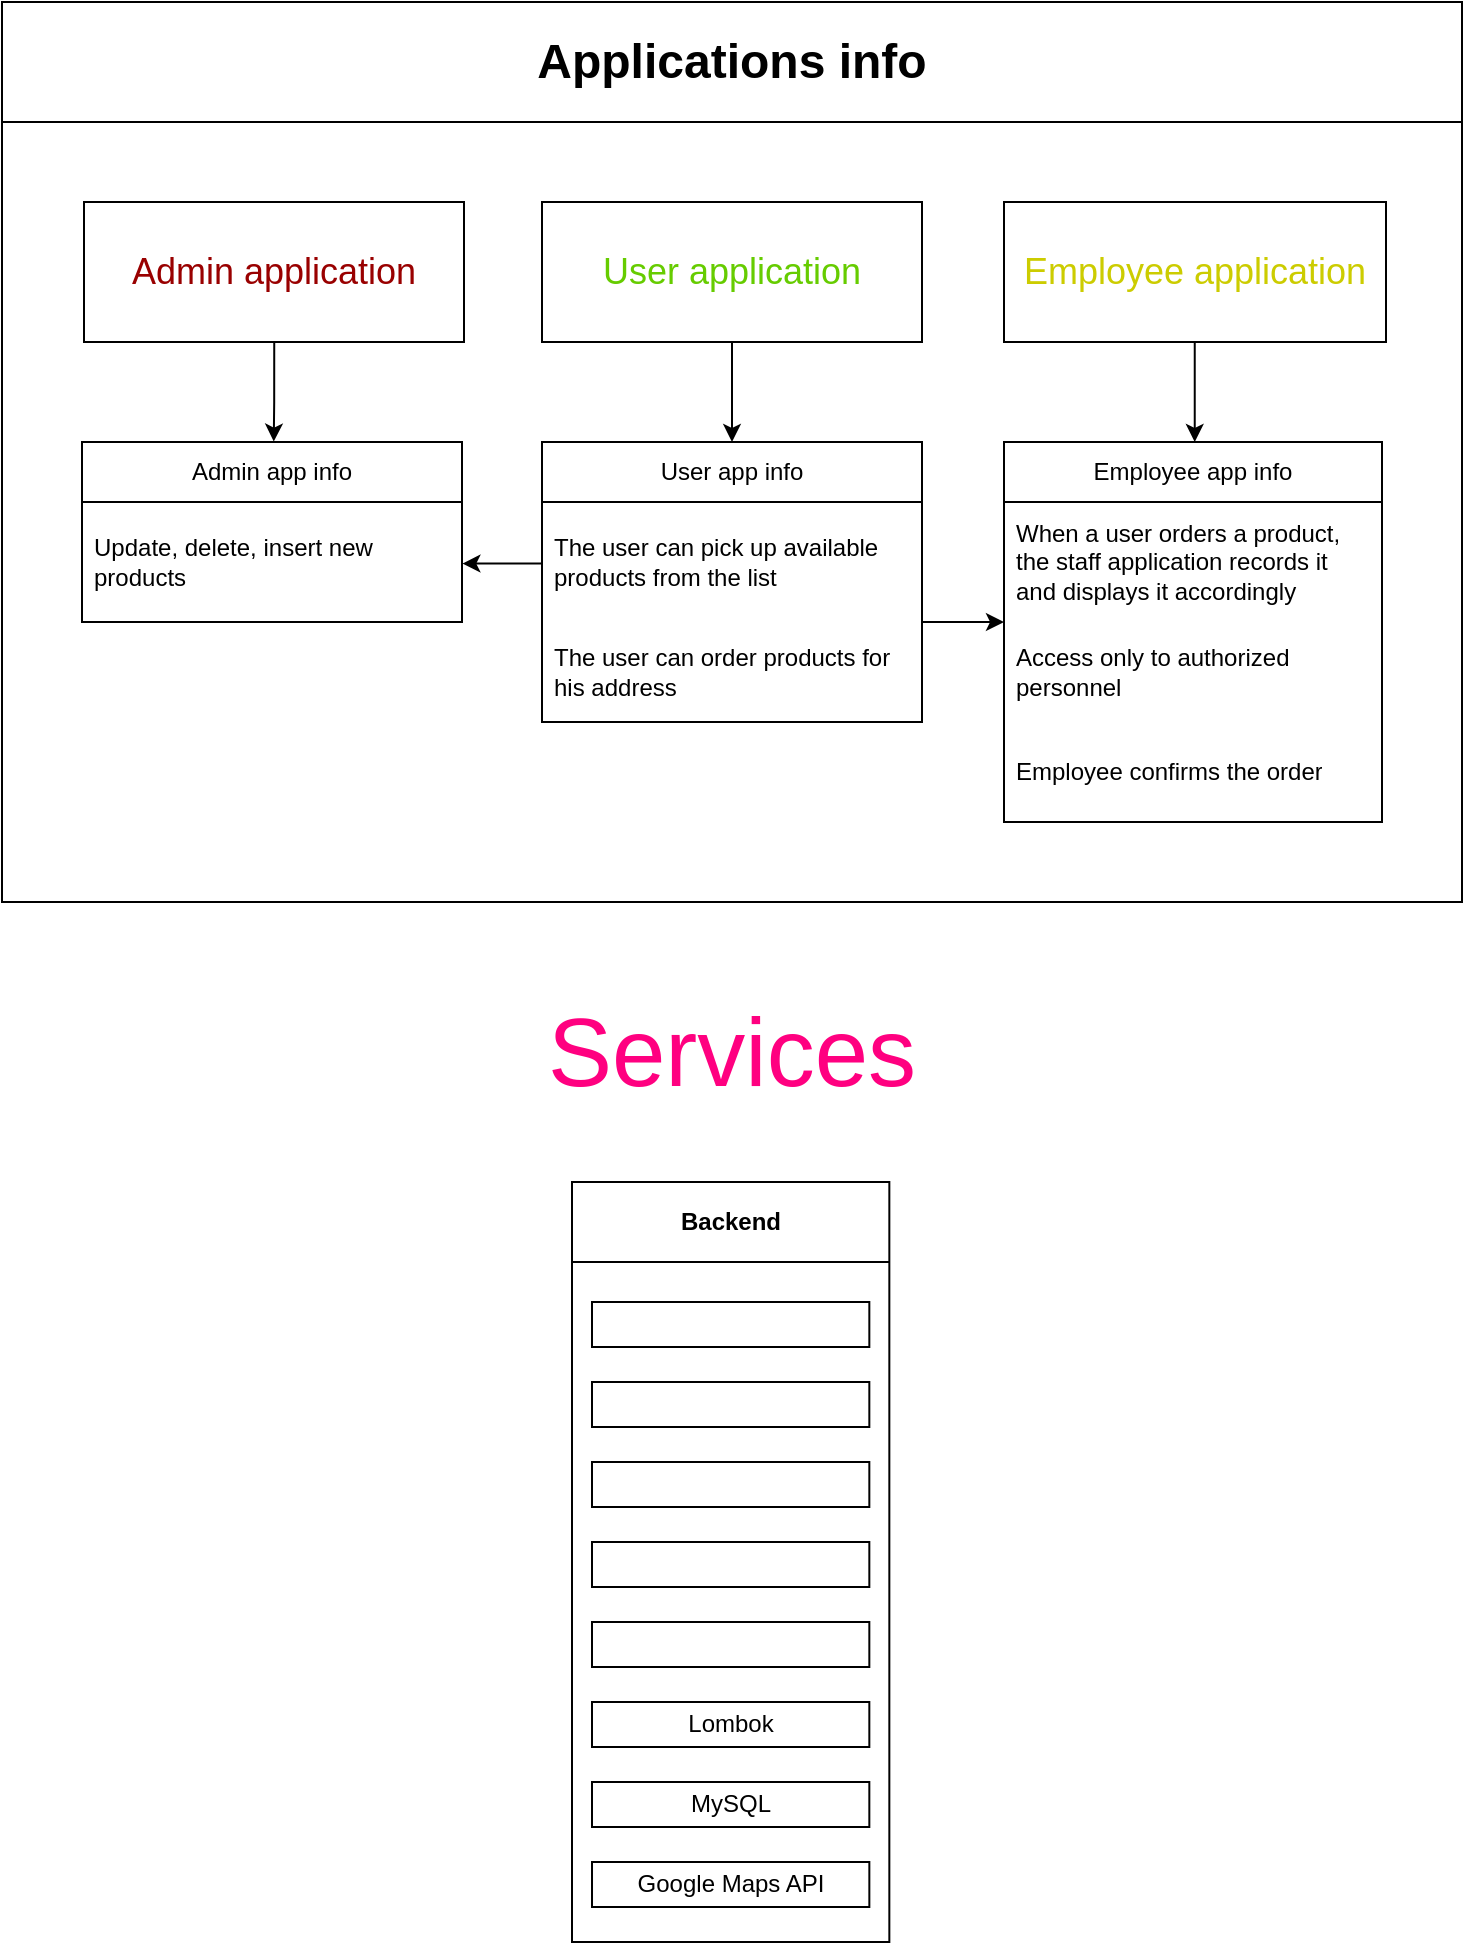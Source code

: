 <mxfile version="20.5.3" type="embed" pages="2"><diagram name="Info" id="hEjKEweEEMgVAlzNVKjG"><mxGraphModel dx="707" dy="410" grid="1" gridSize="10" guides="1" tooltips="1" connect="1" arrows="1" fold="1" page="1" pageScale="1" pageWidth="827" pageHeight="1169" math="0" shadow="0"><root><mxCell id="0"/><mxCell id="1" parent="0"/><mxCell id="G2SO4JVji4VyPr2DQfYR-37" value="&lt;font color=&quot;#ff0080&quot; style=&quot;font-size: 48px;&quot;&gt;Services&lt;/font&gt;" style="text;html=1;strokeColor=none;fillColor=none;align=center;verticalAlign=middle;whiteSpace=wrap;rounded=0;" parent="1" vertex="1"><mxGeometry x="316" y="545" width="196" height="80" as="geometry"/></mxCell><mxCell id="G2SO4JVji4VyPr2DQfYR-31" value="&lt;font style=&quot;font-size: 24px;&quot;&gt;Applications info&lt;/font&gt;" style="swimlane;whiteSpace=wrap;html=1;startSize=60;" parent="1" vertex="1"><mxGeometry x="49" y="60" width="730" height="450" as="geometry"/></mxCell><mxCell id="G2SO4JVji4VyPr2DQfYR-4" value="Admin app info" style="swimlane;fontStyle=0;childLayout=stackLayout;horizontal=1;startSize=30;horizontalStack=0;resizeParent=1;resizeParentMax=0;resizeLast=0;collapsible=1;marginBottom=0;whiteSpace=wrap;html=1;" parent="G2SO4JVji4VyPr2DQfYR-31" vertex="1"><mxGeometry x="40" y="220" width="190" height="90" as="geometry"><mxRectangle x="40" y="180" width="110" height="30" as="alternateBounds"/></mxGeometry></mxCell><mxCell id="G2SO4JVji4VyPr2DQfYR-5" value="Update, delete, insert new products" style="text;strokeColor=none;fillColor=none;align=left;verticalAlign=middle;spacingLeft=4;spacingRight=4;overflow=hidden;points=[[0,0.5],[1,0.5]];portConstraint=eastwest;rotatable=0;whiteSpace=wrap;html=1;" parent="G2SO4JVji4VyPr2DQfYR-4" vertex="1"><mxGeometry y="30" width="190" height="60" as="geometry"/></mxCell><mxCell id="G2SO4JVji4VyPr2DQfYR-17" style="edgeStyle=orthogonalEdgeStyle;rounded=0;orthogonalLoop=1;jettySize=auto;html=1;exitX=0.496;exitY=1.003;exitDx=0;exitDy=0;exitPerimeter=0;" parent="G2SO4JVji4VyPr2DQfYR-31" edge="1"><mxGeometry relative="1" as="geometry"><mxPoint x="136.12" y="170.0" as="sourcePoint"/><mxPoint x="135.885" y="219.79" as="targetPoint"/><Array as="points"><mxPoint x="136" y="200"/><mxPoint x="136" y="200"/></Array></mxGeometry></mxCell><mxCell id="G2SO4JVji4VyPr2DQfYR-10" value="&lt;font style=&quot;font-size: 18px;&quot; color=&quot;#990000&quot;&gt;Admin application&lt;/font&gt;" style="rounded=0;whiteSpace=wrap;html=1;" parent="G2SO4JVji4VyPr2DQfYR-31" vertex="1"><mxGeometry x="41" y="100" width="190" height="70" as="geometry"/></mxCell><mxCell id="G2SO4JVji4VyPr2DQfYR-12" value="User app info" style="swimlane;fontStyle=0;childLayout=stackLayout;horizontal=1;startSize=30;horizontalStack=0;resizeParent=1;resizeParentMax=0;resizeLast=0;collapsible=1;marginBottom=0;whiteSpace=wrap;html=1;" parent="G2SO4JVji4VyPr2DQfYR-31" vertex="1"><mxGeometry x="270" y="220" width="190" height="140" as="geometry"><mxRectangle x="40" y="180" width="110" height="30" as="alternateBounds"/></mxGeometry></mxCell><mxCell id="G2SO4JVji4VyPr2DQfYR-13" value="The user can pick up available products from the list" style="text;strokeColor=none;fillColor=none;align=left;verticalAlign=middle;spacingLeft=4;spacingRight=4;overflow=hidden;points=[[0,0.5],[1,0.5]];portConstraint=eastwest;rotatable=0;whiteSpace=wrap;html=1;" parent="G2SO4JVji4VyPr2DQfYR-12" vertex="1"><mxGeometry y="30" width="190" height="60" as="geometry"/></mxCell><mxCell id="G2SO4JVji4VyPr2DQfYR-14" value="The user can order products for his address" style="text;strokeColor=none;fillColor=none;align=left;verticalAlign=middle;spacingLeft=4;spacingRight=4;overflow=hidden;points=[[0,0.5],[1,0.5]];portConstraint=eastwest;rotatable=0;whiteSpace=wrap;html=1;" parent="G2SO4JVji4VyPr2DQfYR-12" vertex="1"><mxGeometry y="90" width="190" height="50" as="geometry"/></mxCell><mxCell id="G2SO4JVji4VyPr2DQfYR-20" style="edgeStyle=orthogonalEdgeStyle;rounded=0;orthogonalLoop=1;jettySize=auto;html=1;exitX=-0.001;exitY=0.142;exitDx=0;exitDy=0;exitPerimeter=0;" parent="G2SO4JVji4VyPr2DQfYR-31" edge="1"><mxGeometry relative="1" as="geometry"><mxPoint x="270.0" y="280.81" as="sourcePoint"/><mxPoint x="230.19" y="280.0" as="targetPoint"/></mxGeometry></mxCell><mxCell id="G2SO4JVji4VyPr2DQfYR-11" value="&lt;font style=&quot;font-size: 18px;&quot; color=&quot;#66cc00&quot;&gt;User application&lt;/font&gt;" style="rounded=0;whiteSpace=wrap;html=1;" parent="G2SO4JVji4VyPr2DQfYR-31" vertex="1"><mxGeometry x="270" y="100" width="190" height="70" as="geometry"/></mxCell><mxCell id="G2SO4JVji4VyPr2DQfYR-18" style="edgeStyle=orthogonalEdgeStyle;rounded=0;orthogonalLoop=1;jettySize=auto;html=1;" parent="G2SO4JVji4VyPr2DQfYR-31" source="G2SO4JVji4VyPr2DQfYR-11" target="G2SO4JVji4VyPr2DQfYR-12" edge="1"><mxGeometry relative="1" as="geometry"/></mxCell><mxCell id="G2SO4JVji4VyPr2DQfYR-21" value="&lt;font style=&quot;font-size: 18px;&quot; color=&quot;#cccc00&quot;&gt;Employee application&lt;/font&gt;" style="rounded=0;whiteSpace=wrap;html=1;" parent="G2SO4JVji4VyPr2DQfYR-31" vertex="1"><mxGeometry x="501" y="100" width="191" height="70" as="geometry"/></mxCell><mxCell id="G2SO4JVji4VyPr2DQfYR-25" value="Employee app info" style="swimlane;fontStyle=0;childLayout=stackLayout;horizontal=1;startSize=30;horizontalStack=0;resizeParent=1;resizeParentMax=0;resizeLast=0;collapsible=1;marginBottom=0;whiteSpace=wrap;html=1;" parent="G2SO4JVji4VyPr2DQfYR-31" vertex="1"><mxGeometry x="501" y="220" width="189" height="190" as="geometry"><mxRectangle x="40" y="180" width="110" height="30" as="alternateBounds"/></mxGeometry></mxCell><mxCell id="G2SO4JVji4VyPr2DQfYR-26" value="When a user orders a product, the staff application records it and displays it accordingly" style="text;strokeColor=none;fillColor=none;align=left;verticalAlign=middle;spacingLeft=4;spacingRight=4;overflow=hidden;points=[[0,0.5],[1,0.5]];portConstraint=eastwest;rotatable=0;whiteSpace=wrap;html=1;" parent="G2SO4JVji4VyPr2DQfYR-25" vertex="1"><mxGeometry y="30" width="189" height="60" as="geometry"/></mxCell><mxCell id="G2SO4JVji4VyPr2DQfYR-27" value="Access only to authorized personnel" style="text;strokeColor=none;fillColor=none;align=left;verticalAlign=middle;spacingLeft=4;spacingRight=4;overflow=hidden;points=[[0,0.5],[1,0.5]];portConstraint=eastwest;rotatable=0;whiteSpace=wrap;html=1;" parent="G2SO4JVji4VyPr2DQfYR-25" vertex="1"><mxGeometry y="90" width="189" height="50" as="geometry"/></mxCell><mxCell id="G2SO4JVji4VyPr2DQfYR-28" value="Employee confirms the order" style="text;strokeColor=none;fillColor=none;align=left;verticalAlign=middle;spacingLeft=4;spacingRight=4;overflow=hidden;points=[[0,0.5],[1,0.5]];portConstraint=eastwest;rotatable=0;whiteSpace=wrap;html=1;" parent="G2SO4JVji4VyPr2DQfYR-25" vertex="1"><mxGeometry y="140" width="189" height="50" as="geometry"/></mxCell><mxCell id="ZQc-NLTVXJevARz62GkW-3" style="edgeStyle=orthogonalEdgeStyle;rounded=0;orthogonalLoop=1;jettySize=auto;html=1;" parent="G2SO4JVji4VyPr2DQfYR-31" edge="1"><mxGeometry relative="1" as="geometry"><mxPoint x="596.37" y="170" as="sourcePoint"/><mxPoint x="596.37" y="220" as="targetPoint"/></mxGeometry></mxCell><mxCell id="ZQc-NLTVXJevARz62GkW-6" value="" style="edgeStyle=orthogonalEdgeStyle;rounded=0;orthogonalLoop=1;jettySize=auto;html=1;" parent="G2SO4JVji4VyPr2DQfYR-31" edge="1"><mxGeometry relative="1" as="geometry"><mxPoint x="460" y="270.003" as="sourcePoint"/><mxPoint x="501" y="310.003" as="targetPoint"/><Array as="points"><mxPoint x="460" y="310"/></Array></mxGeometry></mxCell><mxCell id="wFu3eIS5IuRUkTCUDjFC-2" value="Backend" style="swimlane;whiteSpace=wrap;html=1;startSize=40;" parent="1" vertex="1"><mxGeometry x="334" y="650" width="158.67" height="380" as="geometry"><mxRectangle x="11.333" y="30" width="90" height="40" as="alternateBounds"/></mxGeometry></mxCell><mxCell id="wFu3eIS5IuRUkTCUDjFC-3" value="&lt;font color=&quot;#ffffff&quot;&gt;Spring Boot&lt;br&gt;&lt;/font&gt;" style="rounded=0;whiteSpace=wrap;html=1;" parent="wFu3eIS5IuRUkTCUDjFC-2" vertex="1"><mxGeometry x="10.0" y="60" width="138.667" height="22.5" as="geometry"/></mxCell><mxCell id="rRqVjKUXsbFs-e0D_KoY-2" value="&lt;font color=&quot;#ffffff&quot;&gt;Spring Core&lt;/font&gt;" style="rounded=0;whiteSpace=wrap;html=1;" parent="wFu3eIS5IuRUkTCUDjFC-2" vertex="1"><mxGeometry x="10.0" y="100" width="138.667" height="22.5" as="geometry"/></mxCell><mxCell id="rRqVjKUXsbFs-e0D_KoY-4" value="&lt;font color=&quot;#ffffff&quot;&gt;Spring Data JPA/JDBC&lt;/font&gt;" style="rounded=0;whiteSpace=wrap;html=1;" parent="wFu3eIS5IuRUkTCUDjFC-2" vertex="1"><mxGeometry x="10.0" y="140" width="138.667" height="22.5" as="geometry"/></mxCell><mxCell id="rRqVjKUXsbFs-e0D_KoY-8" value="&lt;font color=&quot;#ffffff&quot;&gt;Spring REST&lt;/font&gt;" style="rounded=0;whiteSpace=wrap;html=1;" parent="wFu3eIS5IuRUkTCUDjFC-2" vertex="1"><mxGeometry x="10.0" y="180" width="138.667" height="22.5" as="geometry"/></mxCell><mxCell id="rRqVjKUXsbFs-e0D_KoY-3" value="&lt;font color=&quot;#ffffff&quot;&gt;Spring MVC&lt;/font&gt;" style="rounded=0;whiteSpace=wrap;html=1;" parent="wFu3eIS5IuRUkTCUDjFC-2" vertex="1"><mxGeometry x="10.0" y="220" width="138.667" height="22.5" as="geometry"/></mxCell><mxCell id="rRqVjKUXsbFs-e0D_KoY-5" value="Lombok" style="rounded=0;whiteSpace=wrap;html=1;" parent="wFu3eIS5IuRUkTCUDjFC-2" vertex="1"><mxGeometry x="10.0" y="260" width="138.667" height="22.5" as="geometry"/></mxCell><mxCell id="wFu3eIS5IuRUkTCUDjFC-4" value="MySQL" style="rounded=0;whiteSpace=wrap;html=1;" parent="wFu3eIS5IuRUkTCUDjFC-2" vertex="1"><mxGeometry x="10.0" y="300" width="138.667" height="22.5" as="geometry"/></mxCell><mxCell id="rRqVjKUXsbFs-e0D_KoY-7" value="Google Maps API" style="rounded=0;whiteSpace=wrap;html=1;" parent="wFu3eIS5IuRUkTCUDjFC-2" vertex="1"><mxGeometry x="10.003" y="340" width="138.667" height="22.5" as="geometry"/></mxCell></root></mxGraphModel></diagram><diagram id="SeI9p01FO2KbX_U5fRMr" name="Tables"><mxGraphModel dx="707" dy="410" grid="1" gridSize="10" guides="1" tooltips="1" connect="1" arrows="1" fold="1" page="1" pageScale="1" pageWidth="827" pageHeight="1169" math="0" shadow="0"><root><mxCell id="0"/><mxCell id="1" parent="0"/><mxCell id="ihlXEn56C6CoI_n9YMRt-1" value="&lt;font color=&quot;#ff0080&quot; style=&quot;font-size: 48px;&quot;&gt;Tables&lt;/font&gt;" style="text;html=1;strokeColor=none;fillColor=none;align=center;verticalAlign=middle;whiteSpace=wrap;rounded=0;" parent="1" vertex="1"><mxGeometry x="251" y="20" width="326" height="130" as="geometry"/></mxCell><mxCell id="iCw4wHPo8YUdNna28A6i-1" value="- restoraunts" style="swimlane;whiteSpace=wrap;html=1;" parent="1" vertex="1"><mxGeometry x="159" y="170" width="130" height="120" as="geometry"/></mxCell><mxCell id="iCw4wHPo8YUdNna28A6i-2" value="- id" style="text;html=1;strokeColor=none;fillColor=none;align=left;verticalAlign=middle;whiteSpace=wrap;rounded=0;" parent="iCw4wHPo8YUdNna28A6i-1" vertex="1"><mxGeometry x="10" y="30" width="110" height="30" as="geometry"/></mxCell><mxCell id="iCw4wHPo8YUdNna28A6i-3" value="- city" style="text;html=1;strokeColor=none;fillColor=none;align=left;verticalAlign=middle;whiteSpace=wrap;rounded=0;" parent="iCw4wHPo8YUdNna28A6i-1" vertex="1"><mxGeometry x="10" y="60" width="110" height="30" as="geometry"/></mxCell><mxCell id="iCw4wHPo8YUdNna28A6i-4" value="- address" style="text;html=1;strokeColor=none;fillColor=none;align=left;verticalAlign=middle;whiteSpace=wrap;rounded=0;" parent="iCw4wHPo8YUdNna28A6i-1" vertex="1"><mxGeometry x="10" y="90" width="110" height="30" as="geometry"/></mxCell><mxCell id="iCw4wHPo8YUdNna28A6i-38" style="edgeStyle=orthogonalEdgeStyle;rounded=0;orthogonalLoop=1;jettySize=auto;html=1;" parent="1" edge="1"><mxGeometry relative="1" as="geometry"><Array as="points"><mxPoint x="449" y="240"/><mxPoint x="479" y="240"/></Array><mxPoint x="449" y="250" as="sourcePoint"/><mxPoint x="480" y="240" as="targetPoint"/></mxGeometry></mxCell><mxCell id="iCw4wHPo8YUdNna28A6i-5" value="- consumers" style="swimlane;whiteSpace=wrap;html=1;" parent="1" vertex="1"><mxGeometry x="319" y="170" width="130" height="360" as="geometry"/></mxCell><mxCell id="iCw4wHPo8YUdNna28A6i-6" value="- id" style="text;html=1;strokeColor=none;fillColor=none;align=left;verticalAlign=middle;whiteSpace=wrap;rounded=0;" parent="iCw4wHPo8YUdNna28A6i-5" vertex="1"><mxGeometry x="10" y="30" width="110" height="30" as="geometry"/></mxCell><mxCell id="iCw4wHPo8YUdNna28A6i-7" value="- name" style="text;html=1;strokeColor=none;fillColor=none;align=left;verticalAlign=middle;whiteSpace=wrap;rounded=0;" parent="iCw4wHPo8YUdNna28A6i-5" vertex="1"><mxGeometry x="10" y="60" width="110" height="30" as="geometry"/></mxCell><mxCell id="iCw4wHPo8YUdNna28A6i-8" value="- surname" style="text;html=1;strokeColor=none;fillColor=none;align=left;verticalAlign=middle;whiteSpace=wrap;rounded=0;" parent="iCw4wHPo8YUdNna28A6i-5" vertex="1"><mxGeometry x="10" y="90" width="110" height="30" as="geometry"/></mxCell><mxCell id="iCw4wHPo8YUdNna28A6i-9" value="- phone_number" style="text;html=1;strokeColor=none;fillColor=none;align=left;verticalAlign=middle;whiteSpace=wrap;rounded=0;" parent="iCw4wHPo8YUdNna28A6i-5" vertex="1"><mxGeometry x="10" y="120" width="110" height="30" as="geometry"/></mxCell><mxCell id="Kaw6AweRdju-P2IFDpP2-1" value="- email" style="text;html=1;strokeColor=none;fillColor=none;align=left;verticalAlign=middle;whiteSpace=wrap;rounded=0;" parent="iCw4wHPo8YUdNna28A6i-5" vertex="1"><mxGeometry x="10" y="150" width="110" height="30" as="geometry"/></mxCell><mxCell id="Kaw6AweRdju-P2IFDpP2-2" value="- city" style="text;html=1;strokeColor=none;fillColor=none;align=left;verticalAlign=middle;whiteSpace=wrap;rounded=0;" parent="iCw4wHPo8YUdNna28A6i-5" vertex="1"><mxGeometry x="10" y="240" width="110" height="30" as="geometry"/></mxCell><mxCell id="Kaw6AweRdju-P2IFDpP2-12" value="- password" style="text;html=1;strokeColor=none;fillColor=none;align=left;verticalAlign=middle;whiteSpace=wrap;rounded=0;" parent="iCw4wHPo8YUdNna28A6i-5" vertex="1"><mxGeometry x="10" y="180" width="110" height="30" as="geometry"/></mxCell><mxCell id="iCw4wHPo8YUdNna28A6i-10" value="- street" style="text;html=1;strokeColor=none;fillColor=none;align=left;verticalAlign=middle;whiteSpace=wrap;rounded=0;" parent="iCw4wHPo8YUdNna28A6i-5" vertex="1"><mxGeometry x="10" y="270" width="110" height="30" as="geometry"/></mxCell><mxCell id="cVrRgkPKkFyGU74e1Ky4-1" value="- street number" style="text;html=1;strokeColor=none;fillColor=none;align=left;verticalAlign=middle;whiteSpace=wrap;rounded=0;" parent="iCw4wHPo8YUdNna28A6i-5" vertex="1"><mxGeometry x="10" y="300" width="110" height="30" as="geometry"/></mxCell><mxCell id="cVrRgkPKkFyGU74e1Ky4-2" value="- flat number" style="text;html=1;strokeColor=none;fillColor=none;align=left;verticalAlign=middle;whiteSpace=wrap;rounded=0;" parent="iCw4wHPo8YUdNna28A6i-5" vertex="1"><mxGeometry x="10" y="330" width="110" height="30" as="geometry"/></mxCell><mxCell id="rcXD9xm89Njl72WDvGYc-1" value="-&amp;nbsp;confirm_password" style="text;html=1;strokeColor=none;fillColor=none;align=left;verticalAlign=middle;whiteSpace=wrap;rounded=0;" parent="iCw4wHPo8YUdNna28A6i-5" vertex="1"><mxGeometry x="10" y="210" width="110" height="30" as="geometry"/></mxCell><mxCell id="iCw4wHPo8YUdNna28A6i-45" style="edgeStyle=orthogonalEdgeStyle;rounded=0;orthogonalLoop=1;jettySize=auto;html=1;entryX=1;entryY=0.5;entryDx=0;entryDy=0;" parent="1" target="iCw4wHPo8YUdNna28A6i-31" edge="1"><mxGeometry relative="1" as="geometry"><Array as="points"><mxPoint x="669" y="640"/><mxPoint x="669" y="230"/></Array><mxPoint x="289" y="640" as="sourcePoint"/><mxPoint x="609" y="250" as="targetPoint"/></mxGeometry></mxCell><mxCell id="iCw4wHPo8YUdNna28A6i-16" value="- menu_items" style="swimlane;whiteSpace=wrap;html=1;" parent="1" vertex="1"><mxGeometry x="159" y="530" width="130" height="240" as="geometry"/></mxCell><mxCell id="iCw4wHPo8YUdNna28A6i-17" value="- id" style="text;html=1;strokeColor=none;fillColor=none;align=left;verticalAlign=middle;whiteSpace=wrap;rounded=0;" parent="iCw4wHPo8YUdNna28A6i-16" vertex="1"><mxGeometry x="10" y="30" width="110" height="30" as="geometry"/></mxCell><mxCell id="iCw4wHPo8YUdNna28A6i-19" value="- name" style="text;html=1;strokeColor=none;fillColor=none;align=left;verticalAlign=middle;whiteSpace=wrap;rounded=0;" parent="iCw4wHPo8YUdNna28A6i-16" vertex="1"><mxGeometry x="10" y="115" width="110" height="30" as="geometry"/></mxCell><mxCell id="iCw4wHPo8YUdNna28A6i-20" value="- price" style="text;html=1;strokeColor=none;fillColor=none;align=left;verticalAlign=middle;whiteSpace=wrap;rounded=0;" parent="iCw4wHPo8YUdNna28A6i-16" vertex="1"><mxGeometry x="10" y="145" width="110" height="30" as="geometry"/></mxCell><mxCell id="iCw4wHPo8YUdNna28A6i-21" value="- image" style="text;html=1;strokeColor=none;fillColor=none;align=left;verticalAlign=middle;whiteSpace=wrap;rounded=0;" parent="iCw4wHPo8YUdNna28A6i-16" vertex="1"><mxGeometry x="10" y="180" width="110" height="30" as="geometry"/></mxCell><mxCell id="iCw4wHPo8YUdNna28A6i-22" value="- description" style="text;html=1;strokeColor=none;fillColor=none;align=left;verticalAlign=middle;whiteSpace=wrap;rounded=0;" parent="iCw4wHPo8YUdNna28A6i-16" vertex="1"><mxGeometry x="10" y="210" width="110" height="30" as="geometry"/></mxCell><mxCell id="Q8-x7X7gcaOrJ8IFro7e-1" value="- category_id" style="text;html=1;strokeColor=none;fillColor=none;align=left;verticalAlign=middle;whiteSpace=wrap;rounded=0;" parent="iCw4wHPo8YUdNna28A6i-16" vertex="1"><mxGeometry x="10" y="85" width="110" height="30" as="geometry"/></mxCell><mxCell id="GiyIU9uv5oF_byVK5gzH-1" value="- restaurant_id" style="text;html=1;strokeColor=none;fillColor=none;align=left;verticalAlign=middle;whiteSpace=wrap;rounded=0;" parent="iCw4wHPo8YUdNna28A6i-16" vertex="1"><mxGeometry x="10" y="55" width="110" height="30" as="geometry"/></mxCell><mxCell id="iCw4wHPo8YUdNna28A6i-23" value="- orders" style="swimlane;whiteSpace=wrap;html=1;" parent="1" vertex="1"><mxGeometry x="479" y="320" width="130" height="210" as="geometry"/></mxCell><mxCell id="iCw4wHPo8YUdNna28A6i-24" value="- id" style="text;html=1;strokeColor=none;fillColor=none;align=left;verticalAlign=middle;whiteSpace=wrap;rounded=0;" parent="iCw4wHPo8YUdNna28A6i-23" vertex="1"><mxGeometry x="10" y="30" width="110" height="30" as="geometry"/></mxCell><mxCell id="iCw4wHPo8YUdNna28A6i-25" value="- restoraunt_id" style="text;html=1;strokeColor=none;fillColor=none;align=left;verticalAlign=middle;whiteSpace=wrap;rounded=0;" parent="iCw4wHPo8YUdNna28A6i-23" vertex="1"><mxGeometry x="10" y="60" width="110" height="30" as="geometry"/></mxCell><mxCell id="iCw4wHPo8YUdNna28A6i-26" value="- consumer_id" style="text;html=1;strokeColor=none;fillColor=none;align=left;verticalAlign=middle;whiteSpace=wrap;rounded=0;" parent="iCw4wHPo8YUdNna28A6i-23" vertex="1"><mxGeometry x="10" y="90" width="110" height="30" as="geometry"/></mxCell><mxCell id="iCw4wHPo8YUdNna28A6i-27" value="- status" style="text;html=1;strokeColor=none;fillColor=none;align=left;verticalAlign=middle;whiteSpace=wrap;rounded=0;" parent="iCw4wHPo8YUdNna28A6i-23" vertex="1"><mxGeometry x="10" y="150" width="110" height="30" as="geometry"/></mxCell><mxCell id="iCw4wHPo8YUdNna28A6i-29" value="- description" style="text;html=1;strokeColor=none;fillColor=none;align=left;verticalAlign=middle;whiteSpace=wrap;rounded=0;" parent="iCw4wHPo8YUdNna28A6i-23" vertex="1"><mxGeometry x="10" y="180" width="110" height="30" as="geometry"/></mxCell><mxCell id="4BSaUTFNOsPP6t3ZftQu-2" value="- menu_item_id" style="text;html=1;strokeColor=none;fillColor=none;align=left;verticalAlign=middle;whiteSpace=wrap;rounded=0;" parent="iCw4wHPo8YUdNna28A6i-23" vertex="1"><mxGeometry x="10" y="120" width="110" height="30" as="geometry"/></mxCell><mxCell id="iCw4wHPo8YUdNna28A6i-31" value="- carts" style="swimlane;whiteSpace=wrap;html=1;" parent="1" vertex="1"><mxGeometry x="479" y="170" width="130" height="120" as="geometry"/></mxCell><mxCell id="iCw4wHPo8YUdNna28A6i-32" value="- id" style="text;html=1;strokeColor=none;fillColor=none;align=left;verticalAlign=middle;whiteSpace=wrap;rounded=0;" parent="iCw4wHPo8YUdNna28A6i-31" vertex="1"><mxGeometry x="10" y="30" width="110" height="30" as="geometry"/></mxCell><mxCell id="iCw4wHPo8YUdNna28A6i-33" value="- consumer_id" style="text;html=1;strokeColor=none;fillColor=none;align=left;verticalAlign=middle;whiteSpace=wrap;rounded=0;" parent="iCw4wHPo8YUdNna28A6i-31" vertex="1"><mxGeometry x="10" y="60" width="110" height="30" as="geometry"/></mxCell><mxCell id="iCw4wHPo8YUdNna28A6i-34" value="- menu_item_id" style="text;html=1;strokeColor=none;fillColor=none;align=left;verticalAlign=middle;whiteSpace=wrap;rounded=0;" parent="iCw4wHPo8YUdNna28A6i-31" vertex="1"><mxGeometry x="10" y="90" width="110" height="30" as="geometry"/></mxCell><mxCell id="1gLVSzPonPNC4xxEayPo-1" value="- categories" style="swimlane;whiteSpace=wrap;html=1;" parent="1" vertex="1"><mxGeometry x="159" y="350" width="130" height="120" as="geometry"/></mxCell><mxCell id="1gLVSzPonPNC4xxEayPo-2" value="- id" style="text;html=1;strokeColor=none;fillColor=none;align=left;verticalAlign=middle;whiteSpace=wrap;rounded=0;" parent="1gLVSzPonPNC4xxEayPo-1" vertex="1"><mxGeometry x="10" y="30" width="110" height="30" as="geometry"/></mxCell><mxCell id="1gLVSzPonPNC4xxEayPo-3" value="- restaurant_id" style="text;html=1;strokeColor=none;fillColor=none;align=left;verticalAlign=middle;whiteSpace=wrap;rounded=0;" parent="1gLVSzPonPNC4xxEayPo-1" vertex="1"><mxGeometry x="10" y="60" width="110" height="30" as="geometry"/></mxCell><mxCell id="1gLVSzPonPNC4xxEayPo-4" value="- name" style="text;html=1;strokeColor=none;fillColor=none;align=left;verticalAlign=middle;whiteSpace=wrap;rounded=0;" parent="1gLVSzPonPNC4xxEayPo-1" vertex="1"><mxGeometry x="10" y="90" width="110" height="30" as="geometry"/></mxCell><mxCell id="1gLVSzPonPNC4xxEayPo-13" value="" style="edgeStyle=orthogonalEdgeStyle;rounded=0;orthogonalLoop=1;jettySize=auto;html=1;exitX=0.5;exitY=1;exitDx=0;exitDy=0;" parent="1" source="iCw4wHPo8YUdNna28A6i-4" edge="1"><mxGeometry relative="1" as="geometry"><mxPoint x="223.66" y="300" as="sourcePoint"/><mxPoint x="223.66" y="350" as="targetPoint"/></mxGeometry></mxCell><mxCell id="1gLVSzPonPNC4xxEayPo-14" value="" style="edgeStyle=orthogonalEdgeStyle;rounded=0;orthogonalLoop=1;jettySize=auto;html=1;exitX=0.5;exitY=1;exitDx=0;exitDy=0;" parent="1" source="1gLVSzPonPNC4xxEayPo-4" edge="1"><mxGeometry relative="1" as="geometry"><mxPoint x="223.66" y="480" as="sourcePoint"/><mxPoint x="223.66" y="530" as="targetPoint"/></mxGeometry></mxCell><mxCell id="Kaw6AweRdju-P2IFDpP2-14" style="edgeStyle=orthogonalEdgeStyle;rounded=0;orthogonalLoop=1;jettySize=auto;html=1;entryX=0.5;entryY=1;entryDx=0;entryDy=0;" parent="1" target="iCw4wHPo8YUdNna28A6i-29" edge="1"><mxGeometry relative="1" as="geometry"><mxPoint x="379" y="530" as="sourcePoint"/><mxPoint x="540" y="540" as="targetPoint"/><Array as="points"><mxPoint x="390" y="530"/><mxPoint x="390" y="570"/><mxPoint x="544" y="570"/></Array></mxGeometry></mxCell></root></mxGraphModel></diagram></mxfile>